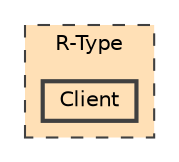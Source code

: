 digraph "R-Type/Client"
{
 // LATEX_PDF_SIZE
  bgcolor="transparent";
  edge [fontname=Helvetica,fontsize=10,labelfontname=Helvetica,labelfontsize=10];
  node [fontname=Helvetica,fontsize=10,shape=box,height=0.2,width=0.4];
  compound=true
  subgraph clusterdir_8f7e954352f7b5dc32847f303aad1678 {
    graph [ bgcolor="#ffe0b6", pencolor="grey25", label="R-Type", fontname=Helvetica,fontsize=10 style="filled,dashed", URL="dir_8f7e954352f7b5dc32847f303aad1678.html",tooltip=""]
  dir_29cfdd67df17509f1f5815565543d4cb [label="Client", fillcolor="#ffe0b6", color="grey25", style="filled,bold", URL="dir_29cfdd67df17509f1f5815565543d4cb.html",tooltip=""];
  }
}
